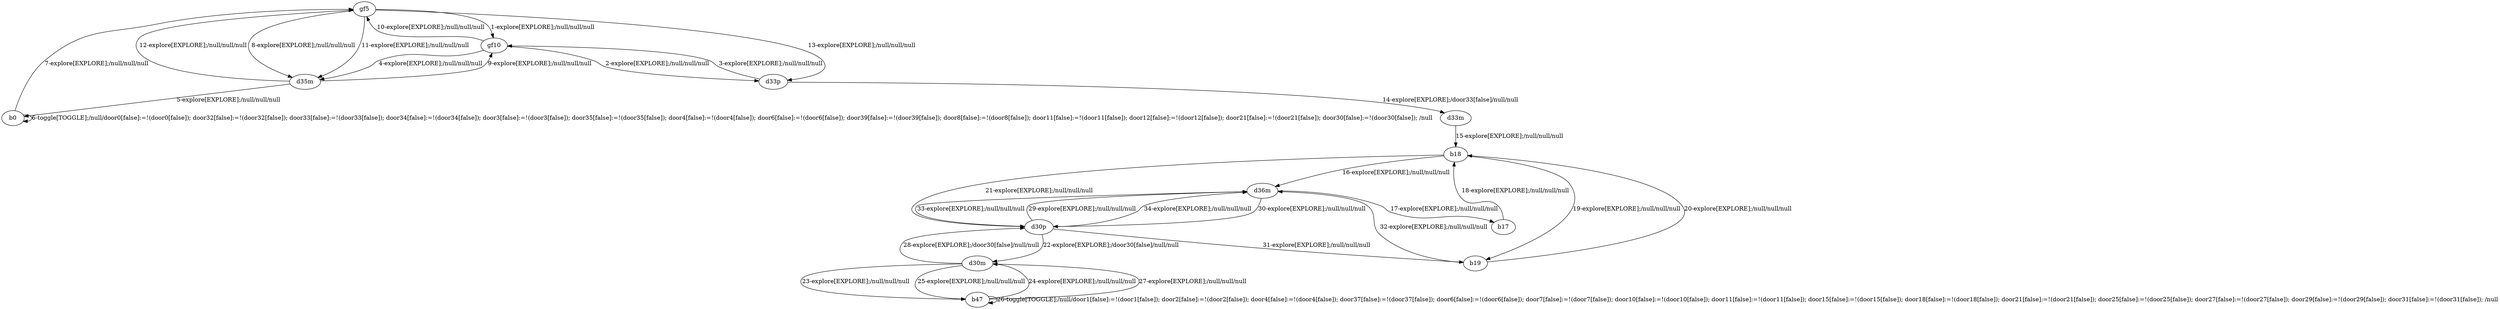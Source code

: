# Total number of goals covered by this test: 1
# b47 --> b47

digraph g {
"gf5" -> "gf10" [label = "1-explore[EXPLORE];/null/null/null"];
"gf10" -> "d33p" [label = "2-explore[EXPLORE];/null/null/null"];
"d33p" -> "gf10" [label = "3-explore[EXPLORE];/null/null/null"];
"gf10" -> "d35m" [label = "4-explore[EXPLORE];/null/null/null"];
"d35m" -> "b0" [label = "5-explore[EXPLORE];/null/null/null"];
"b0" -> "b0" [label = "6-toggle[TOGGLE];/null/door0[false]:=!(door0[false]); door32[false]:=!(door32[false]); door33[false]:=!(door33[false]); door34[false]:=!(door34[false]); door3[false]:=!(door3[false]); door35[false]:=!(door35[false]); door4[false]:=!(door4[false]); door6[false]:=!(door6[false]); door39[false]:=!(door39[false]); door8[false]:=!(door8[false]); door11[false]:=!(door11[false]); door12[false]:=!(door12[false]); door21[false]:=!(door21[false]); door30[false]:=!(door30[false]); /null"];
"b0" -> "gf5" [label = "7-explore[EXPLORE];/null/null/null"];
"gf5" -> "d35m" [label = "8-explore[EXPLORE];/null/null/null"];
"d35m" -> "gf10" [label = "9-explore[EXPLORE];/null/null/null"];
"gf10" -> "gf5" [label = "10-explore[EXPLORE];/null/null/null"];
"gf5" -> "d35m" [label = "11-explore[EXPLORE];/null/null/null"];
"d35m" -> "gf5" [label = "12-explore[EXPLORE];/null/null/null"];
"gf5" -> "d33p" [label = "13-explore[EXPLORE];/null/null/null"];
"d33p" -> "d33m" [label = "14-explore[EXPLORE];/door33[false]/null/null"];
"d33m" -> "b18" [label = "15-explore[EXPLORE];/null/null/null"];
"b18" -> "d36m" [label = "16-explore[EXPLORE];/null/null/null"];
"d36m" -> "b17" [label = "17-explore[EXPLORE];/null/null/null"];
"b17" -> "b18" [label = "18-explore[EXPLORE];/null/null/null"];
"b18" -> "b19" [label = "19-explore[EXPLORE];/null/null/null"];
"b19" -> "b18" [label = "20-explore[EXPLORE];/null/null/null"];
"b18" -> "d30p" [label = "21-explore[EXPLORE];/null/null/null"];
"d30p" -> "d30m" [label = "22-explore[EXPLORE];/door30[false]/null/null"];
"d30m" -> "b47" [label = "23-explore[EXPLORE];/null/null/null"];
"b47" -> "d30m" [label = "24-explore[EXPLORE];/null/null/null"];
"d30m" -> "b47" [label = "25-explore[EXPLORE];/null/null/null"];
"b47" -> "b47" [label = "26-toggle[TOGGLE];/null/door1[false]:=!(door1[false]); door2[false]:=!(door2[false]); door4[false]:=!(door4[false]); door37[false]:=!(door37[false]); door6[false]:=!(door6[false]); door7[false]:=!(door7[false]); door10[false]:=!(door10[false]); door11[false]:=!(door11[false]); door15[false]:=!(door15[false]); door18[false]:=!(door18[false]); door21[false]:=!(door21[false]); door25[false]:=!(door25[false]); door27[false]:=!(door27[false]); door29[false]:=!(door29[false]); door31[false]:=!(door31[false]); /null"];
"b47" -> "d30m" [label = "27-explore[EXPLORE];/null/null/null"];
"d30m" -> "d30p" [label = "28-explore[EXPLORE];/door30[false]/null/null"];
"d30p" -> "d36m" [label = "29-explore[EXPLORE];/null/null/null"];
"d36m" -> "d30p" [label = "30-explore[EXPLORE];/null/null/null"];
"d30p" -> "b19" [label = "31-explore[EXPLORE];/null/null/null"];
"b19" -> "d36m" [label = "32-explore[EXPLORE];/null/null/null"];
"d36m" -> "d30p" [label = "33-explore[EXPLORE];/null/null/null"];
"d30p" -> "d36m" [label = "34-explore[EXPLORE];/null/null/null"];
}